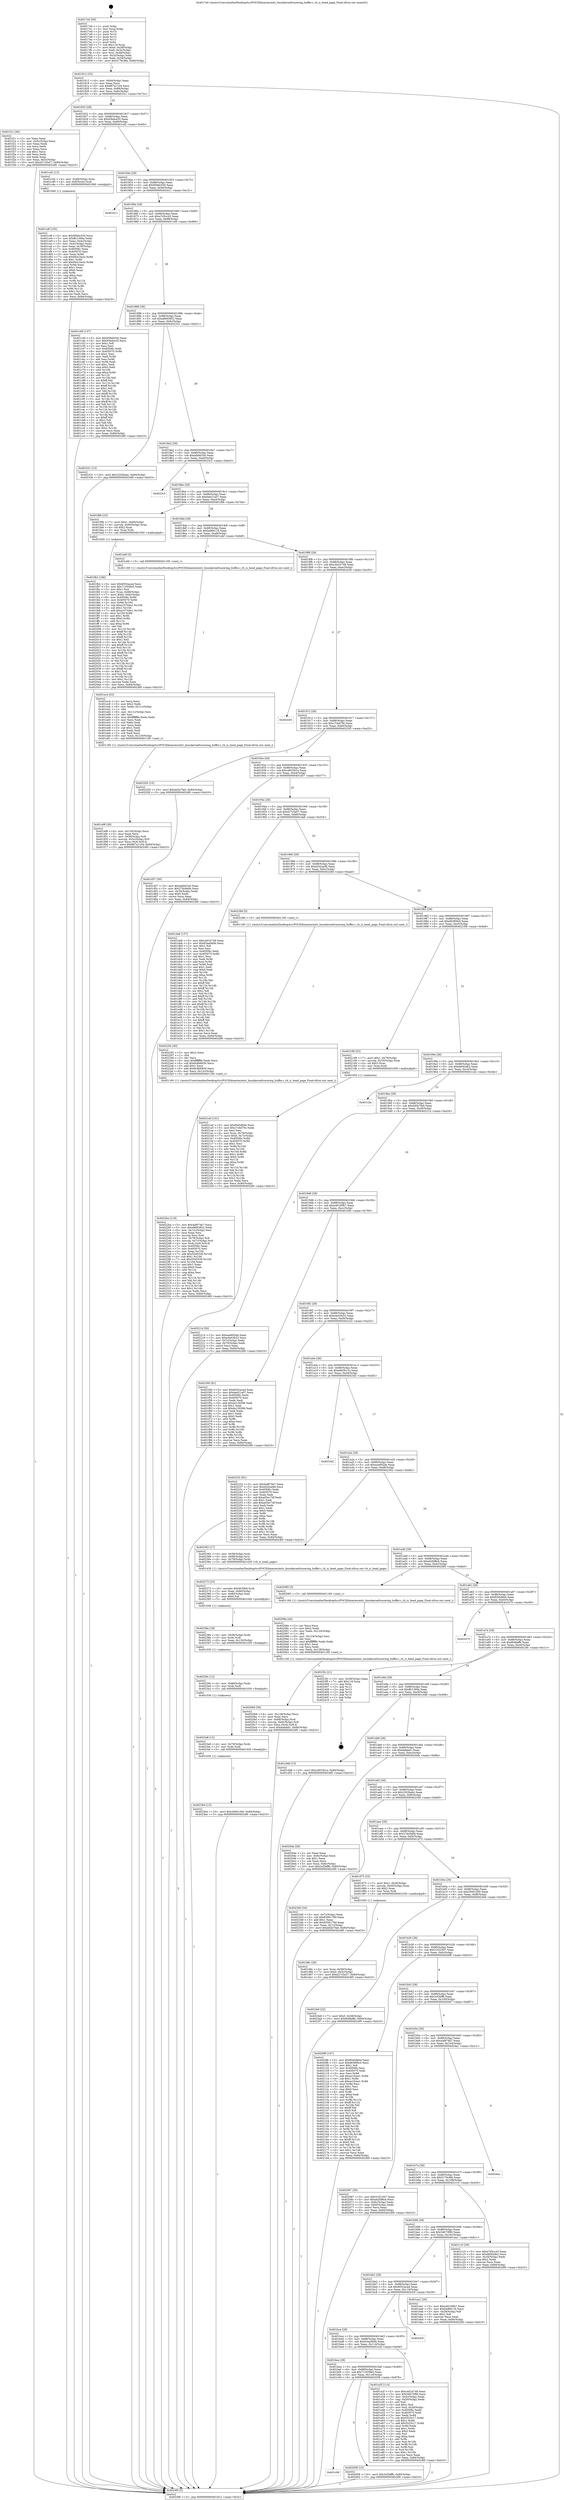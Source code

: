 digraph "0x4017e0" {
  label = "0x4017e0 (/mnt/c/Users/mathe/Desktop/tcc/POCII/binaries/extr_linuxkerneltracering_buffer.c_rb_is_head_page_Final-ollvm.out::main(0))"
  labelloc = "t"
  node[shape=record]

  Entry [label="",width=0.3,height=0.3,shape=circle,fillcolor=black,style=filled]
  "0x401812" [label="{
     0x401812 [32]\l
     | [instrs]\l
     &nbsp;&nbsp;0x401812 \<+6\>: mov -0x84(%rbp),%eax\l
     &nbsp;&nbsp;0x401818 \<+2\>: mov %eax,%ecx\l
     &nbsp;&nbsp;0x40181a \<+6\>: sub $0x867a1104,%ecx\l
     &nbsp;&nbsp;0x401820 \<+6\>: mov %eax,-0x88(%rbp)\l
     &nbsp;&nbsp;0x401826 \<+6\>: mov %ecx,-0x8c(%rbp)\l
     &nbsp;&nbsp;0x40182c \<+6\>: je 0000000000401f1c \<main+0x73c\>\l
  }"]
  "0x401f1c" [label="{
     0x401f1c [36]\l
     | [instrs]\l
     &nbsp;&nbsp;0x401f1c \<+2\>: xor %eax,%eax\l
     &nbsp;&nbsp;0x401f1e \<+3\>: mov -0x5c(%rbp),%ecx\l
     &nbsp;&nbsp;0x401f21 \<+2\>: mov %eax,%edx\l
     &nbsp;&nbsp;0x401f23 \<+2\>: sub %ecx,%edx\l
     &nbsp;&nbsp;0x401f25 \<+2\>: mov %eax,%ecx\l
     &nbsp;&nbsp;0x401f27 \<+3\>: sub $0x1,%ecx\l
     &nbsp;&nbsp;0x401f2a \<+2\>: add %ecx,%edx\l
     &nbsp;&nbsp;0x401f2c \<+2\>: sub %edx,%eax\l
     &nbsp;&nbsp;0x401f2e \<+3\>: mov %eax,-0x5c(%rbp)\l
     &nbsp;&nbsp;0x401f31 \<+10\>: movl $0xd27c5a57,-0x84(%rbp)\l
     &nbsp;&nbsp;0x401f3b \<+5\>: jmp 00000000004024f0 \<main+0xd10\>\l
  }"]
  "0x401832" [label="{
     0x401832 [28]\l
     | [instrs]\l
     &nbsp;&nbsp;0x401832 \<+5\>: jmp 0000000000401837 \<main+0x57\>\l
     &nbsp;&nbsp;0x401837 \<+6\>: mov -0x88(%rbp),%eax\l
     &nbsp;&nbsp;0x40183d \<+5\>: sub $0x93bdce35,%eax\l
     &nbsp;&nbsp;0x401842 \<+6\>: mov %eax,-0x90(%rbp)\l
     &nbsp;&nbsp;0x401848 \<+6\>: je 0000000000401cd2 \<main+0x4f2\>\l
  }"]
  Exit [label="",width=0.3,height=0.3,shape=circle,fillcolor=black,style=filled,peripheries=2]
  "0x401cd2" [label="{
     0x401cd2 [13]\l
     | [instrs]\l
     &nbsp;&nbsp;0x401cd2 \<+4\>: mov -0x48(%rbp),%rax\l
     &nbsp;&nbsp;0x401cd6 \<+4\>: mov 0x8(%rax),%rdi\l
     &nbsp;&nbsp;0x401cda \<+5\>: call 0000000000401060 \<atoi@plt\>\l
     | [calls]\l
     &nbsp;&nbsp;0x401060 \{1\} (unknown)\l
  }"]
  "0x40184e" [label="{
     0x40184e [28]\l
     | [instrs]\l
     &nbsp;&nbsp;0x40184e \<+5\>: jmp 0000000000401853 \<main+0x73\>\l
     &nbsp;&nbsp;0x401853 \<+6\>: mov -0x88(%rbp),%eax\l
     &nbsp;&nbsp;0x401859 \<+5\>: sub $0x958dc030,%eax\l
     &nbsp;&nbsp;0x40185e \<+6\>: mov %eax,-0x94(%rbp)\l
     &nbsp;&nbsp;0x401864 \<+6\>: je 0000000000402411 \<main+0xc31\>\l
  }"]
  "0x4023b4" [label="{
     0x4023b4 [15]\l
     | [instrs]\l
     &nbsp;&nbsp;0x4023b4 \<+10\>: movl $0x29491260,-0x84(%rbp)\l
     &nbsp;&nbsp;0x4023be \<+5\>: jmp 00000000004024f0 \<main+0xd10\>\l
  }"]
  "0x402411" [label="{
     0x402411\l
  }", style=dashed]
  "0x40186a" [label="{
     0x40186a [28]\l
     | [instrs]\l
     &nbsp;&nbsp;0x40186a \<+5\>: jmp 000000000040186f \<main+0x8f\>\l
     &nbsp;&nbsp;0x40186f \<+6\>: mov -0x88(%rbp),%eax\l
     &nbsp;&nbsp;0x401875 \<+5\>: sub $0xa7d5cc43,%eax\l
     &nbsp;&nbsp;0x40187a \<+6\>: mov %eax,-0x98(%rbp)\l
     &nbsp;&nbsp;0x401880 \<+6\>: je 0000000000401c49 \<main+0x469\>\l
  }"]
  "0x4023a8" [label="{
     0x4023a8 [12]\l
     | [instrs]\l
     &nbsp;&nbsp;0x4023a8 \<+4\>: mov -0x78(%rbp),%rdx\l
     &nbsp;&nbsp;0x4023ac \<+3\>: mov %rdx,%rdi\l
     &nbsp;&nbsp;0x4023af \<+5\>: call 0000000000401030 \<free@plt\>\l
     | [calls]\l
     &nbsp;&nbsp;0x401030 \{1\} (unknown)\l
  }"]
  "0x401c49" [label="{
     0x401c49 [137]\l
     | [instrs]\l
     &nbsp;&nbsp;0x401c49 \<+5\>: mov $0x958dc030,%eax\l
     &nbsp;&nbsp;0x401c4e \<+5\>: mov $0x93bdce35,%ecx\l
     &nbsp;&nbsp;0x401c53 \<+2\>: mov $0x1,%dl\l
     &nbsp;&nbsp;0x401c55 \<+2\>: xor %esi,%esi\l
     &nbsp;&nbsp;0x401c57 \<+7\>: mov 0x40506c,%edi\l
     &nbsp;&nbsp;0x401c5e \<+8\>: mov 0x405070,%r8d\l
     &nbsp;&nbsp;0x401c66 \<+3\>: sub $0x1,%esi\l
     &nbsp;&nbsp;0x401c69 \<+3\>: mov %edi,%r9d\l
     &nbsp;&nbsp;0x401c6c \<+3\>: add %esi,%r9d\l
     &nbsp;&nbsp;0x401c6f \<+4\>: imul %r9d,%edi\l
     &nbsp;&nbsp;0x401c73 \<+3\>: and $0x1,%edi\l
     &nbsp;&nbsp;0x401c76 \<+3\>: cmp $0x0,%edi\l
     &nbsp;&nbsp;0x401c79 \<+4\>: sete %r10b\l
     &nbsp;&nbsp;0x401c7d \<+4\>: cmp $0xa,%r8d\l
     &nbsp;&nbsp;0x401c81 \<+4\>: setl %r11b\l
     &nbsp;&nbsp;0x401c85 \<+3\>: mov %r10b,%bl\l
     &nbsp;&nbsp;0x401c88 \<+3\>: xor $0xff,%bl\l
     &nbsp;&nbsp;0x401c8b \<+3\>: mov %r11b,%r14b\l
     &nbsp;&nbsp;0x401c8e \<+4\>: xor $0xff,%r14b\l
     &nbsp;&nbsp;0x401c92 \<+3\>: xor $0x1,%dl\l
     &nbsp;&nbsp;0x401c95 \<+3\>: mov %bl,%r15b\l
     &nbsp;&nbsp;0x401c98 \<+4\>: and $0xff,%r15b\l
     &nbsp;&nbsp;0x401c9c \<+3\>: and %dl,%r10b\l
     &nbsp;&nbsp;0x401c9f \<+3\>: mov %r14b,%r12b\l
     &nbsp;&nbsp;0x401ca2 \<+4\>: and $0xff,%r12b\l
     &nbsp;&nbsp;0x401ca6 \<+3\>: and %dl,%r11b\l
     &nbsp;&nbsp;0x401ca9 \<+3\>: or %r10b,%r15b\l
     &nbsp;&nbsp;0x401cac \<+3\>: or %r11b,%r12b\l
     &nbsp;&nbsp;0x401caf \<+3\>: xor %r12b,%r15b\l
     &nbsp;&nbsp;0x401cb2 \<+3\>: or %r14b,%bl\l
     &nbsp;&nbsp;0x401cb5 \<+3\>: xor $0xff,%bl\l
     &nbsp;&nbsp;0x401cb8 \<+3\>: or $0x1,%dl\l
     &nbsp;&nbsp;0x401cbb \<+2\>: and %dl,%bl\l
     &nbsp;&nbsp;0x401cbd \<+3\>: or %bl,%r15b\l
     &nbsp;&nbsp;0x401cc0 \<+4\>: test $0x1,%r15b\l
     &nbsp;&nbsp;0x401cc4 \<+3\>: cmovne %ecx,%eax\l
     &nbsp;&nbsp;0x401cc7 \<+6\>: mov %eax,-0x84(%rbp)\l
     &nbsp;&nbsp;0x401ccd \<+5\>: jmp 00000000004024f0 \<main+0xd10\>\l
  }"]
  "0x401886" [label="{
     0x401886 [28]\l
     | [instrs]\l
     &nbsp;&nbsp;0x401886 \<+5\>: jmp 000000000040188b \<main+0xab\>\l
     &nbsp;&nbsp;0x40188b \<+6\>: mov -0x88(%rbp),%eax\l
     &nbsp;&nbsp;0x401891 \<+5\>: sub $0xa8693852,%eax\l
     &nbsp;&nbsp;0x401896 \<+6\>: mov %eax,-0x9c(%rbp)\l
     &nbsp;&nbsp;0x40189c \<+6\>: je 0000000000402331 \<main+0xb51\>\l
  }"]
  "0x40239c" [label="{
     0x40239c [12]\l
     | [instrs]\l
     &nbsp;&nbsp;0x40239c \<+4\>: mov -0x68(%rbp),%rdx\l
     &nbsp;&nbsp;0x4023a0 \<+3\>: mov %rdx,%rdi\l
     &nbsp;&nbsp;0x4023a3 \<+5\>: call 0000000000401030 \<free@plt\>\l
     | [calls]\l
     &nbsp;&nbsp;0x401030 \{1\} (unknown)\l
  }"]
  "0x402331" [label="{
     0x402331 [15]\l
     | [instrs]\l
     &nbsp;&nbsp;0x402331 \<+10\>: movl $0x2203ba4c,-0x84(%rbp)\l
     &nbsp;&nbsp;0x40233b \<+5\>: jmp 00000000004024f0 \<main+0xd10\>\l
  }"]
  "0x4018a2" [label="{
     0x4018a2 [28]\l
     | [instrs]\l
     &nbsp;&nbsp;0x4018a2 \<+5\>: jmp 00000000004018a7 \<main+0xc7\>\l
     &nbsp;&nbsp;0x4018a7 \<+6\>: mov -0x88(%rbp),%eax\l
     &nbsp;&nbsp;0x4018ad \<+5\>: sub $0xafa9d1b0,%eax\l
     &nbsp;&nbsp;0x4018b2 \<+6\>: mov %eax,-0xa0(%rbp)\l
     &nbsp;&nbsp;0x4018b8 \<+6\>: je 00000000004023c3 \<main+0xbe3\>\l
  }"]
  "0x40238a" [label="{
     0x40238a [18]\l
     | [instrs]\l
     &nbsp;&nbsp;0x40238a \<+4\>: mov -0x58(%rbp),%rdx\l
     &nbsp;&nbsp;0x40238e \<+3\>: mov %rdx,%rdi\l
     &nbsp;&nbsp;0x402391 \<+6\>: mov %eax,-0x130(%rbp)\l
     &nbsp;&nbsp;0x402397 \<+5\>: call 0000000000401030 \<free@plt\>\l
     | [calls]\l
     &nbsp;&nbsp;0x401030 \{1\} (unknown)\l
  }"]
  "0x4023c3" [label="{
     0x4023c3\l
  }", style=dashed]
  "0x4018be" [label="{
     0x4018be [28]\l
     | [instrs]\l
     &nbsp;&nbsp;0x4018be \<+5\>: jmp 00000000004018c3 \<main+0xe3\>\l
     &nbsp;&nbsp;0x4018c3 \<+6\>: mov -0x88(%rbp),%eax\l
     &nbsp;&nbsp;0x4018c9 \<+5\>: sub $0xbe621a07,%eax\l
     &nbsp;&nbsp;0x4018ce \<+6\>: mov %eax,-0xa4(%rbp)\l
     &nbsp;&nbsp;0x4018d4 \<+6\>: je 0000000000401f9b \<main+0x7bb\>\l
  }"]
  "0x402373" [label="{
     0x402373 [23]\l
     | [instrs]\l
     &nbsp;&nbsp;0x402373 \<+10\>: movabs $0x4030b6,%rdi\l
     &nbsp;&nbsp;0x40237d \<+3\>: mov %eax,-0x80(%rbp)\l
     &nbsp;&nbsp;0x402380 \<+3\>: mov -0x80(%rbp),%esi\l
     &nbsp;&nbsp;0x402383 \<+2\>: mov $0x0,%al\l
     &nbsp;&nbsp;0x402385 \<+5\>: call 0000000000401040 \<printf@plt\>\l
     | [calls]\l
     &nbsp;&nbsp;0x401040 \{1\} (unknown)\l
  }"]
  "0x401f9b" [label="{
     0x401f9b [23]\l
     | [instrs]\l
     &nbsp;&nbsp;0x401f9b \<+7\>: movl $0x1,-0x60(%rbp)\l
     &nbsp;&nbsp;0x401fa2 \<+4\>: movslq -0x60(%rbp),%rax\l
     &nbsp;&nbsp;0x401fa6 \<+4\>: shl $0x2,%rax\l
     &nbsp;&nbsp;0x401faa \<+3\>: mov %rax,%rdi\l
     &nbsp;&nbsp;0x401fad \<+5\>: call 0000000000401050 \<malloc@plt\>\l
     | [calls]\l
     &nbsp;&nbsp;0x401050 \{1\} (unknown)\l
  }"]
  "0x4018da" [label="{
     0x4018da [28]\l
     | [instrs]\l
     &nbsp;&nbsp;0x4018da \<+5\>: jmp 00000000004018df \<main+0xff\>\l
     &nbsp;&nbsp;0x4018df \<+6\>: mov -0x88(%rbp),%eax\l
     &nbsp;&nbsp;0x4018e5 \<+5\>: sub $0xbef66116,%eax\l
     &nbsp;&nbsp;0x4018ea \<+6\>: mov %eax,-0xa8(%rbp)\l
     &nbsp;&nbsp;0x4018f0 \<+6\>: je 0000000000401ebf \<main+0x6df\>\l
  }"]
  "0x4022ba" [label="{
     0x4022ba [119]\l
     | [instrs]\l
     &nbsp;&nbsp;0x4022ba \<+5\>: mov $0x4af974b7,%ecx\l
     &nbsp;&nbsp;0x4022bf \<+5\>: mov $0xa8693852,%edx\l
     &nbsp;&nbsp;0x4022c4 \<+6\>: mov -0x12c(%rbp),%esi\l
     &nbsp;&nbsp;0x4022ca \<+3\>: imul %eax,%esi\l
     &nbsp;&nbsp;0x4022cd \<+3\>: movslq %esi,%rdi\l
     &nbsp;&nbsp;0x4022d0 \<+4\>: mov -0x78(%rbp),%r8\l
     &nbsp;&nbsp;0x4022d4 \<+4\>: movslq -0x7c(%rbp),%r9\l
     &nbsp;&nbsp;0x4022d8 \<+4\>: mov %rdi,(%r8,%r9,8)\l
     &nbsp;&nbsp;0x4022dc \<+7\>: mov 0x40506c,%eax\l
     &nbsp;&nbsp;0x4022e3 \<+7\>: mov 0x405070,%esi\l
     &nbsp;&nbsp;0x4022ea \<+3\>: mov %eax,%r10d\l
     &nbsp;&nbsp;0x4022ed \<+7\>: add $0x5545528,%r10d\l
     &nbsp;&nbsp;0x4022f4 \<+4\>: sub $0x1,%r10d\l
     &nbsp;&nbsp;0x4022f8 \<+7\>: sub $0x5545528,%r10d\l
     &nbsp;&nbsp;0x4022ff \<+4\>: imul %r10d,%eax\l
     &nbsp;&nbsp;0x402303 \<+3\>: and $0x1,%eax\l
     &nbsp;&nbsp;0x402306 \<+3\>: cmp $0x0,%eax\l
     &nbsp;&nbsp;0x402309 \<+4\>: sete %r11b\l
     &nbsp;&nbsp;0x40230d \<+3\>: cmp $0xa,%esi\l
     &nbsp;&nbsp;0x402310 \<+3\>: setl %bl\l
     &nbsp;&nbsp;0x402313 \<+3\>: mov %r11b,%r14b\l
     &nbsp;&nbsp;0x402316 \<+3\>: and %bl,%r14b\l
     &nbsp;&nbsp;0x402319 \<+3\>: xor %bl,%r11b\l
     &nbsp;&nbsp;0x40231c \<+3\>: or %r11b,%r14b\l
     &nbsp;&nbsp;0x40231f \<+4\>: test $0x1,%r14b\l
     &nbsp;&nbsp;0x402323 \<+3\>: cmovne %edx,%ecx\l
     &nbsp;&nbsp;0x402326 \<+6\>: mov %ecx,-0x84(%rbp)\l
     &nbsp;&nbsp;0x40232c \<+5\>: jmp 00000000004024f0 \<main+0xd10\>\l
  }"]
  "0x401ebf" [label="{
     0x401ebf [5]\l
     | [instrs]\l
     &nbsp;&nbsp;0x401ebf \<+5\>: call 0000000000401160 \<next_i\>\l
     | [calls]\l
     &nbsp;&nbsp;0x401160 \{1\} (/mnt/c/Users/mathe/Desktop/tcc/POCII/binaries/extr_linuxkerneltracering_buffer.c_rb_is_head_page_Final-ollvm.out::next_i)\l
  }"]
  "0x4018f6" [label="{
     0x4018f6 [28]\l
     | [instrs]\l
     &nbsp;&nbsp;0x4018f6 \<+5\>: jmp 00000000004018fb \<main+0x11b\>\l
     &nbsp;&nbsp;0x4018fb \<+6\>: mov -0x88(%rbp),%eax\l
     &nbsp;&nbsp;0x401901 \<+5\>: sub $0xc4d1b748,%eax\l
     &nbsp;&nbsp;0x401906 \<+6\>: mov %eax,-0xac(%rbp)\l
     &nbsp;&nbsp;0x40190c \<+6\>: je 0000000000402430 \<main+0xc50\>\l
  }"]
  "0x402292" [label="{
     0x402292 [40]\l
     | [instrs]\l
     &nbsp;&nbsp;0x402292 \<+5\>: mov $0x2,%ecx\l
     &nbsp;&nbsp;0x402297 \<+1\>: cltd\l
     &nbsp;&nbsp;0x402298 \<+2\>: idiv %ecx\l
     &nbsp;&nbsp;0x40229a \<+6\>: imul $0xfffffffe,%edx,%ecx\l
     &nbsp;&nbsp;0x4022a0 \<+6\>: sub $0x8c8b6930,%ecx\l
     &nbsp;&nbsp;0x4022a6 \<+3\>: add $0x1,%ecx\l
     &nbsp;&nbsp;0x4022a9 \<+6\>: add $0x8c8b6930,%ecx\l
     &nbsp;&nbsp;0x4022af \<+6\>: mov %ecx,-0x12c(%rbp)\l
     &nbsp;&nbsp;0x4022b5 \<+5\>: call 0000000000401160 \<next_i\>\l
     | [calls]\l
     &nbsp;&nbsp;0x401160 \{1\} (/mnt/c/Users/mathe/Desktop/tcc/POCII/binaries/extr_linuxkerneltracering_buffer.c_rb_is_head_page_Final-ollvm.out::next_i)\l
  }"]
  "0x402430" [label="{
     0x402430\l
  }", style=dashed]
  "0x401912" [label="{
     0x401912 [28]\l
     | [instrs]\l
     &nbsp;&nbsp;0x401912 \<+5\>: jmp 0000000000401917 \<main+0x137\>\l
     &nbsp;&nbsp;0x401917 \<+6\>: mov -0x88(%rbp),%eax\l
     &nbsp;&nbsp;0x40191d \<+5\>: sub $0xc7cbd79c,%eax\l
     &nbsp;&nbsp;0x401922 \<+6\>: mov %eax,-0xb0(%rbp)\l
     &nbsp;&nbsp;0x401928 \<+6\>: je 0000000000402205 \<main+0xa25\>\l
  }"]
  "0x4021a0" [label="{
     0x4021a0 [101]\l
     | [instrs]\l
     &nbsp;&nbsp;0x4021a0 \<+5\>: mov $0xf045db64,%ecx\l
     &nbsp;&nbsp;0x4021a5 \<+5\>: mov $0xc7cbd79c,%edx\l
     &nbsp;&nbsp;0x4021aa \<+2\>: xor %esi,%esi\l
     &nbsp;&nbsp;0x4021ac \<+4\>: mov %rax,-0x78(%rbp)\l
     &nbsp;&nbsp;0x4021b0 \<+7\>: movl $0x0,-0x7c(%rbp)\l
     &nbsp;&nbsp;0x4021b7 \<+8\>: mov 0x40506c,%r8d\l
     &nbsp;&nbsp;0x4021bf \<+8\>: mov 0x405070,%r9d\l
     &nbsp;&nbsp;0x4021c7 \<+3\>: sub $0x1,%esi\l
     &nbsp;&nbsp;0x4021ca \<+3\>: mov %r8d,%r10d\l
     &nbsp;&nbsp;0x4021cd \<+3\>: add %esi,%r10d\l
     &nbsp;&nbsp;0x4021d0 \<+4\>: imul %r10d,%r8d\l
     &nbsp;&nbsp;0x4021d4 \<+4\>: and $0x1,%r8d\l
     &nbsp;&nbsp;0x4021d8 \<+4\>: cmp $0x0,%r8d\l
     &nbsp;&nbsp;0x4021dc \<+4\>: sete %r11b\l
     &nbsp;&nbsp;0x4021e0 \<+4\>: cmp $0xa,%r9d\l
     &nbsp;&nbsp;0x4021e4 \<+3\>: setl %bl\l
     &nbsp;&nbsp;0x4021e7 \<+3\>: mov %r11b,%r14b\l
     &nbsp;&nbsp;0x4021ea \<+3\>: and %bl,%r14b\l
     &nbsp;&nbsp;0x4021ed \<+3\>: xor %bl,%r11b\l
     &nbsp;&nbsp;0x4021f0 \<+3\>: or %r11b,%r14b\l
     &nbsp;&nbsp;0x4021f3 \<+4\>: test $0x1,%r14b\l
     &nbsp;&nbsp;0x4021f7 \<+3\>: cmovne %edx,%ecx\l
     &nbsp;&nbsp;0x4021fa \<+6\>: mov %ecx,-0x84(%rbp)\l
     &nbsp;&nbsp;0x402200 \<+5\>: jmp 00000000004024f0 \<main+0xd10\>\l
  }"]
  "0x402205" [label="{
     0x402205 [15]\l
     | [instrs]\l
     &nbsp;&nbsp;0x402205 \<+10\>: movl $0xdd2b7fa0,-0x84(%rbp)\l
     &nbsp;&nbsp;0x40220f \<+5\>: jmp 00000000004024f0 \<main+0xd10\>\l
  }"]
  "0x40192e" [label="{
     0x40192e [28]\l
     | [instrs]\l
     &nbsp;&nbsp;0x40192e \<+5\>: jmp 0000000000401933 \<main+0x153\>\l
     &nbsp;&nbsp;0x401933 \<+6\>: mov -0x88(%rbp),%eax\l
     &nbsp;&nbsp;0x401939 \<+5\>: sub $0xcd033b1e,%eax\l
     &nbsp;&nbsp;0x40193e \<+6\>: mov %eax,-0xb4(%rbp)\l
     &nbsp;&nbsp;0x401944 \<+6\>: je 0000000000401d57 \<main+0x577\>\l
  }"]
  "0x4020b6" [label="{
     0x4020b6 [36]\l
     | [instrs]\l
     &nbsp;&nbsp;0x4020b6 \<+6\>: mov -0x128(%rbp),%ecx\l
     &nbsp;&nbsp;0x4020bc \<+3\>: imul %eax,%ecx\l
     &nbsp;&nbsp;0x4020bf \<+4\>: mov -0x68(%rbp),%rdi\l
     &nbsp;&nbsp;0x4020c3 \<+4\>: movslq -0x6c(%rbp),%r8\l
     &nbsp;&nbsp;0x4020c7 \<+4\>: mov %ecx,(%rdi,%r8,4)\l
     &nbsp;&nbsp;0x4020cb \<+10\>: movl $0xdafabd1,-0x84(%rbp)\l
     &nbsp;&nbsp;0x4020d5 \<+5\>: jmp 00000000004024f0 \<main+0xd10\>\l
  }"]
  "0x401d57" [label="{
     0x401d57 [30]\l
     | [instrs]\l
     &nbsp;&nbsp;0x401d57 \<+5\>: mov $0xafa9d1b0,%eax\l
     &nbsp;&nbsp;0x401d5c \<+5\>: mov $0x27dc9a0b,%ecx\l
     &nbsp;&nbsp;0x401d61 \<+3\>: mov -0x30(%rbp),%edx\l
     &nbsp;&nbsp;0x401d64 \<+3\>: cmp $0x0,%edx\l
     &nbsp;&nbsp;0x401d67 \<+3\>: cmove %ecx,%eax\l
     &nbsp;&nbsp;0x401d6a \<+6\>: mov %eax,-0x84(%rbp)\l
     &nbsp;&nbsp;0x401d70 \<+5\>: jmp 00000000004024f0 \<main+0xd10\>\l
  }"]
  "0x40194a" [label="{
     0x40194a [28]\l
     | [instrs]\l
     &nbsp;&nbsp;0x40194a \<+5\>: jmp 000000000040194f \<main+0x16f\>\l
     &nbsp;&nbsp;0x40194f \<+6\>: mov -0x88(%rbp),%eax\l
     &nbsp;&nbsp;0x401955 \<+5\>: sub $0xd27c5a57,%eax\l
     &nbsp;&nbsp;0x40195a \<+6\>: mov %eax,-0xb8(%rbp)\l
     &nbsp;&nbsp;0x401960 \<+6\>: je 0000000000401da6 \<main+0x5c6\>\l
  }"]
  "0x40208a" [label="{
     0x40208a [44]\l
     | [instrs]\l
     &nbsp;&nbsp;0x40208a \<+2\>: xor %ecx,%ecx\l
     &nbsp;&nbsp;0x40208c \<+5\>: mov $0x2,%edx\l
     &nbsp;&nbsp;0x402091 \<+6\>: mov %edx,-0x124(%rbp)\l
     &nbsp;&nbsp;0x402097 \<+1\>: cltd\l
     &nbsp;&nbsp;0x402098 \<+6\>: mov -0x124(%rbp),%esi\l
     &nbsp;&nbsp;0x40209e \<+2\>: idiv %esi\l
     &nbsp;&nbsp;0x4020a0 \<+6\>: imul $0xfffffffe,%edx,%edx\l
     &nbsp;&nbsp;0x4020a6 \<+3\>: sub $0x1,%ecx\l
     &nbsp;&nbsp;0x4020a9 \<+2\>: sub %ecx,%edx\l
     &nbsp;&nbsp;0x4020ab \<+6\>: mov %edx,-0x128(%rbp)\l
     &nbsp;&nbsp;0x4020b1 \<+5\>: call 0000000000401160 \<next_i\>\l
     | [calls]\l
     &nbsp;&nbsp;0x401160 \{1\} (/mnt/c/Users/mathe/Desktop/tcc/POCII/binaries/extr_linuxkerneltracering_buffer.c_rb_is_head_page_Final-ollvm.out::next_i)\l
  }"]
  "0x401da6" [label="{
     0x401da6 [137]\l
     | [instrs]\l
     &nbsp;&nbsp;0x401da6 \<+5\>: mov $0xc4d1b748,%eax\l
     &nbsp;&nbsp;0x401dab \<+5\>: mov $0x63aa0b0b,%ecx\l
     &nbsp;&nbsp;0x401db0 \<+2\>: mov $0x1,%dl\l
     &nbsp;&nbsp;0x401db2 \<+2\>: xor %esi,%esi\l
     &nbsp;&nbsp;0x401db4 \<+7\>: mov 0x40506c,%edi\l
     &nbsp;&nbsp;0x401dbb \<+8\>: mov 0x405070,%r8d\l
     &nbsp;&nbsp;0x401dc3 \<+3\>: sub $0x1,%esi\l
     &nbsp;&nbsp;0x401dc6 \<+3\>: mov %edi,%r9d\l
     &nbsp;&nbsp;0x401dc9 \<+3\>: add %esi,%r9d\l
     &nbsp;&nbsp;0x401dcc \<+4\>: imul %r9d,%edi\l
     &nbsp;&nbsp;0x401dd0 \<+3\>: and $0x1,%edi\l
     &nbsp;&nbsp;0x401dd3 \<+3\>: cmp $0x0,%edi\l
     &nbsp;&nbsp;0x401dd6 \<+4\>: sete %r10b\l
     &nbsp;&nbsp;0x401dda \<+4\>: cmp $0xa,%r8d\l
     &nbsp;&nbsp;0x401dde \<+4\>: setl %r11b\l
     &nbsp;&nbsp;0x401de2 \<+3\>: mov %r10b,%bl\l
     &nbsp;&nbsp;0x401de5 \<+3\>: xor $0xff,%bl\l
     &nbsp;&nbsp;0x401de8 \<+3\>: mov %r11b,%r14b\l
     &nbsp;&nbsp;0x401deb \<+4\>: xor $0xff,%r14b\l
     &nbsp;&nbsp;0x401def \<+3\>: xor $0x1,%dl\l
     &nbsp;&nbsp;0x401df2 \<+3\>: mov %bl,%r15b\l
     &nbsp;&nbsp;0x401df5 \<+4\>: and $0xff,%r15b\l
     &nbsp;&nbsp;0x401df9 \<+3\>: and %dl,%r10b\l
     &nbsp;&nbsp;0x401dfc \<+3\>: mov %r14b,%r12b\l
     &nbsp;&nbsp;0x401dff \<+4\>: and $0xff,%r12b\l
     &nbsp;&nbsp;0x401e03 \<+3\>: and %dl,%r11b\l
     &nbsp;&nbsp;0x401e06 \<+3\>: or %r10b,%r15b\l
     &nbsp;&nbsp;0x401e09 \<+3\>: or %r11b,%r12b\l
     &nbsp;&nbsp;0x401e0c \<+3\>: xor %r12b,%r15b\l
     &nbsp;&nbsp;0x401e0f \<+3\>: or %r14b,%bl\l
     &nbsp;&nbsp;0x401e12 \<+3\>: xor $0xff,%bl\l
     &nbsp;&nbsp;0x401e15 \<+3\>: or $0x1,%dl\l
     &nbsp;&nbsp;0x401e18 \<+2\>: and %dl,%bl\l
     &nbsp;&nbsp;0x401e1a \<+3\>: or %bl,%r15b\l
     &nbsp;&nbsp;0x401e1d \<+4\>: test $0x1,%r15b\l
     &nbsp;&nbsp;0x401e21 \<+3\>: cmovne %ecx,%eax\l
     &nbsp;&nbsp;0x401e24 \<+6\>: mov %eax,-0x84(%rbp)\l
     &nbsp;&nbsp;0x401e2a \<+5\>: jmp 00000000004024f0 \<main+0xd10\>\l
  }"]
  "0x401966" [label="{
     0x401966 [28]\l
     | [instrs]\l
     &nbsp;&nbsp;0x401966 \<+5\>: jmp 000000000040196b \<main+0x18b\>\l
     &nbsp;&nbsp;0x40196b \<+6\>: mov -0x88(%rbp),%eax\l
     &nbsp;&nbsp;0x401971 \<+5\>: sub $0xd2d2aefd,%eax\l
     &nbsp;&nbsp;0x401976 \<+6\>: mov %eax,-0xbc(%rbp)\l
     &nbsp;&nbsp;0x40197c \<+6\>: je 000000000040228d \<main+0xaad\>\l
  }"]
  "0x401c06" [label="{
     0x401c06\l
  }", style=dashed]
  "0x40228d" [label="{
     0x40228d [5]\l
     | [instrs]\l
     &nbsp;&nbsp;0x40228d \<+5\>: call 0000000000401160 \<next_i\>\l
     | [calls]\l
     &nbsp;&nbsp;0x401160 \{1\} (/mnt/c/Users/mathe/Desktop/tcc/POCII/binaries/extr_linuxkerneltracering_buffer.c_rb_is_head_page_Final-ollvm.out::next_i)\l
  }"]
  "0x401982" [label="{
     0x401982 [28]\l
     | [instrs]\l
     &nbsp;&nbsp;0x401982 \<+5\>: jmp 0000000000401987 \<main+0x1a7\>\l
     &nbsp;&nbsp;0x401987 \<+6\>: mov -0x88(%rbp),%eax\l
     &nbsp;&nbsp;0x40198d \<+5\>: sub $0xd63f09c0,%eax\l
     &nbsp;&nbsp;0x401992 \<+6\>: mov %eax,-0xc0(%rbp)\l
     &nbsp;&nbsp;0x401998 \<+6\>: je 0000000000402189 \<main+0x9a9\>\l
  }"]
  "0x402058" [label="{
     0x402058 [15]\l
     | [instrs]\l
     &nbsp;&nbsp;0x402058 \<+10\>: movl $0x3cf2bffb,-0x84(%rbp)\l
     &nbsp;&nbsp;0x402062 \<+5\>: jmp 00000000004024f0 \<main+0xd10\>\l
  }"]
  "0x402189" [label="{
     0x402189 [23]\l
     | [instrs]\l
     &nbsp;&nbsp;0x402189 \<+7\>: movl $0x1,-0x70(%rbp)\l
     &nbsp;&nbsp;0x402190 \<+4\>: movslq -0x70(%rbp),%rax\l
     &nbsp;&nbsp;0x402194 \<+4\>: shl $0x3,%rax\l
     &nbsp;&nbsp;0x402198 \<+3\>: mov %rax,%rdi\l
     &nbsp;&nbsp;0x40219b \<+5\>: call 0000000000401050 \<malloc@plt\>\l
     | [calls]\l
     &nbsp;&nbsp;0x401050 \{1\} (unknown)\l
  }"]
  "0x40199e" [label="{
     0x40199e [28]\l
     | [instrs]\l
     &nbsp;&nbsp;0x40199e \<+5\>: jmp 00000000004019a3 \<main+0x1c3\>\l
     &nbsp;&nbsp;0x4019a3 \<+6\>: mov -0x88(%rbp),%eax\l
     &nbsp;&nbsp;0x4019a9 \<+5\>: sub $0xdbf42db2,%eax\l
     &nbsp;&nbsp;0x4019ae \<+6\>: mov %eax,-0xc4(%rbp)\l
     &nbsp;&nbsp;0x4019b4 \<+6\>: je 0000000000401c2e \<main+0x44e\>\l
  }"]
  "0x401fb2" [label="{
     0x401fb2 [166]\l
     | [instrs]\l
     &nbsp;&nbsp;0x401fb2 \<+5\>: mov $0x6052acad,%ecx\l
     &nbsp;&nbsp;0x401fb7 \<+5\>: mov $0x713039e5,%edx\l
     &nbsp;&nbsp;0x401fbc \<+3\>: mov $0x1,%sil\l
     &nbsp;&nbsp;0x401fbf \<+4\>: mov %rax,-0x68(%rbp)\l
     &nbsp;&nbsp;0x401fc3 \<+7\>: movl $0x0,-0x6c(%rbp)\l
     &nbsp;&nbsp;0x401fca \<+8\>: mov 0x40506c,%r8d\l
     &nbsp;&nbsp;0x401fd2 \<+8\>: mov 0x405070,%r9d\l
     &nbsp;&nbsp;0x401fda \<+3\>: mov %r8d,%r10d\l
     &nbsp;&nbsp;0x401fdd \<+7\>: sub $0xa10744e1,%r10d\l
     &nbsp;&nbsp;0x401fe4 \<+4\>: sub $0x1,%r10d\l
     &nbsp;&nbsp;0x401fe8 \<+7\>: add $0xa10744e1,%r10d\l
     &nbsp;&nbsp;0x401fef \<+4\>: imul %r10d,%r8d\l
     &nbsp;&nbsp;0x401ff3 \<+4\>: and $0x1,%r8d\l
     &nbsp;&nbsp;0x401ff7 \<+4\>: cmp $0x0,%r8d\l
     &nbsp;&nbsp;0x401ffb \<+4\>: sete %r11b\l
     &nbsp;&nbsp;0x401fff \<+4\>: cmp $0xa,%r9d\l
     &nbsp;&nbsp;0x402003 \<+3\>: setl %bl\l
     &nbsp;&nbsp;0x402006 \<+3\>: mov %r11b,%r14b\l
     &nbsp;&nbsp;0x402009 \<+4\>: xor $0xff,%r14b\l
     &nbsp;&nbsp;0x40200d \<+3\>: mov %bl,%r15b\l
     &nbsp;&nbsp;0x402010 \<+4\>: xor $0xff,%r15b\l
     &nbsp;&nbsp;0x402014 \<+4\>: xor $0x1,%sil\l
     &nbsp;&nbsp;0x402018 \<+3\>: mov %r14b,%r12b\l
     &nbsp;&nbsp;0x40201b \<+4\>: and $0xff,%r12b\l
     &nbsp;&nbsp;0x40201f \<+3\>: and %sil,%r11b\l
     &nbsp;&nbsp;0x402022 \<+3\>: mov %r15b,%r13b\l
     &nbsp;&nbsp;0x402025 \<+4\>: and $0xff,%r13b\l
     &nbsp;&nbsp;0x402029 \<+3\>: and %sil,%bl\l
     &nbsp;&nbsp;0x40202c \<+3\>: or %r11b,%r12b\l
     &nbsp;&nbsp;0x40202f \<+3\>: or %bl,%r13b\l
     &nbsp;&nbsp;0x402032 \<+3\>: xor %r13b,%r12b\l
     &nbsp;&nbsp;0x402035 \<+3\>: or %r15b,%r14b\l
     &nbsp;&nbsp;0x402038 \<+4\>: xor $0xff,%r14b\l
     &nbsp;&nbsp;0x40203c \<+4\>: or $0x1,%sil\l
     &nbsp;&nbsp;0x402040 \<+3\>: and %sil,%r14b\l
     &nbsp;&nbsp;0x402043 \<+3\>: or %r14b,%r12b\l
     &nbsp;&nbsp;0x402046 \<+4\>: test $0x1,%r12b\l
     &nbsp;&nbsp;0x40204a \<+3\>: cmovne %edx,%ecx\l
     &nbsp;&nbsp;0x40204d \<+6\>: mov %ecx,-0x84(%rbp)\l
     &nbsp;&nbsp;0x402053 \<+5\>: jmp 00000000004024f0 \<main+0xd10\>\l
  }"]
  "0x401c2e" [label="{
     0x401c2e\l
  }", style=dashed]
  "0x4019ba" [label="{
     0x4019ba [28]\l
     | [instrs]\l
     &nbsp;&nbsp;0x4019ba \<+5\>: jmp 00000000004019bf \<main+0x1df\>\l
     &nbsp;&nbsp;0x4019bf \<+6\>: mov -0x88(%rbp),%eax\l
     &nbsp;&nbsp;0x4019c5 \<+5\>: sub $0xdd2b7fa0,%eax\l
     &nbsp;&nbsp;0x4019ca \<+6\>: mov %eax,-0xc8(%rbp)\l
     &nbsp;&nbsp;0x4019d0 \<+6\>: je 0000000000402214 \<main+0xa34\>\l
  }"]
  "0x401ef8" [label="{
     0x401ef8 [36]\l
     | [instrs]\l
     &nbsp;&nbsp;0x401ef8 \<+6\>: mov -0x120(%rbp),%ecx\l
     &nbsp;&nbsp;0x401efe \<+3\>: imul %eax,%ecx\l
     &nbsp;&nbsp;0x401f01 \<+4\>: mov -0x58(%rbp),%r8\l
     &nbsp;&nbsp;0x401f05 \<+4\>: movslq -0x5c(%rbp),%r9\l
     &nbsp;&nbsp;0x401f09 \<+4\>: mov %ecx,(%r8,%r9,4)\l
     &nbsp;&nbsp;0x401f0d \<+10\>: movl $0x867a1104,-0x84(%rbp)\l
     &nbsp;&nbsp;0x401f17 \<+5\>: jmp 00000000004024f0 \<main+0xd10\>\l
  }"]
  "0x402214" [label="{
     0x402214 [30]\l
     | [instrs]\l
     &nbsp;&nbsp;0x402214 \<+5\>: mov $0xea4692de,%eax\l
     &nbsp;&nbsp;0x402219 \<+5\>: mov $0xe4e43b33,%ecx\l
     &nbsp;&nbsp;0x40221e \<+3\>: mov -0x7c(%rbp),%edx\l
     &nbsp;&nbsp;0x402221 \<+3\>: cmp -0x70(%rbp),%edx\l
     &nbsp;&nbsp;0x402224 \<+3\>: cmovl %ecx,%eax\l
     &nbsp;&nbsp;0x402227 \<+6\>: mov %eax,-0x84(%rbp)\l
     &nbsp;&nbsp;0x40222d \<+5\>: jmp 00000000004024f0 \<main+0xd10\>\l
  }"]
  "0x4019d6" [label="{
     0x4019d6 [28]\l
     | [instrs]\l
     &nbsp;&nbsp;0x4019d6 \<+5\>: jmp 00000000004019db \<main+0x1fb\>\l
     &nbsp;&nbsp;0x4019db \<+6\>: mov -0x88(%rbp),%eax\l
     &nbsp;&nbsp;0x4019e1 \<+5\>: sub $0xe40169b7,%eax\l
     &nbsp;&nbsp;0x4019e6 \<+6\>: mov %eax,-0xcc(%rbp)\l
     &nbsp;&nbsp;0x4019ec \<+6\>: je 0000000000401f40 \<main+0x760\>\l
  }"]
  "0x401ec4" [label="{
     0x401ec4 [52]\l
     | [instrs]\l
     &nbsp;&nbsp;0x401ec4 \<+2\>: xor %ecx,%ecx\l
     &nbsp;&nbsp;0x401ec6 \<+5\>: mov $0x2,%edx\l
     &nbsp;&nbsp;0x401ecb \<+6\>: mov %edx,-0x11c(%rbp)\l
     &nbsp;&nbsp;0x401ed1 \<+1\>: cltd\l
     &nbsp;&nbsp;0x401ed2 \<+6\>: mov -0x11c(%rbp),%esi\l
     &nbsp;&nbsp;0x401ed8 \<+2\>: idiv %esi\l
     &nbsp;&nbsp;0x401eda \<+6\>: imul $0xfffffffe,%edx,%edx\l
     &nbsp;&nbsp;0x401ee0 \<+2\>: mov %ecx,%edi\l
     &nbsp;&nbsp;0x401ee2 \<+2\>: sub %edx,%edi\l
     &nbsp;&nbsp;0x401ee4 \<+2\>: mov %ecx,%edx\l
     &nbsp;&nbsp;0x401ee6 \<+3\>: sub $0x1,%edx\l
     &nbsp;&nbsp;0x401ee9 \<+2\>: add %edx,%edi\l
     &nbsp;&nbsp;0x401eeb \<+2\>: sub %edi,%ecx\l
     &nbsp;&nbsp;0x401eed \<+6\>: mov %ecx,-0x120(%rbp)\l
     &nbsp;&nbsp;0x401ef3 \<+5\>: call 0000000000401160 \<next_i\>\l
     | [calls]\l
     &nbsp;&nbsp;0x401160 \{1\} (/mnt/c/Users/mathe/Desktop/tcc/POCII/binaries/extr_linuxkerneltracering_buffer.c_rb_is_head_page_Final-ollvm.out::next_i)\l
  }"]
  "0x401f40" [label="{
     0x401f40 [91]\l
     | [instrs]\l
     &nbsp;&nbsp;0x401f40 \<+5\>: mov $0x6052acad,%eax\l
     &nbsp;&nbsp;0x401f45 \<+5\>: mov $0xbe621a07,%ecx\l
     &nbsp;&nbsp;0x401f4a \<+7\>: mov 0x40506c,%edx\l
     &nbsp;&nbsp;0x401f51 \<+7\>: mov 0x405070,%esi\l
     &nbsp;&nbsp;0x401f58 \<+2\>: mov %edx,%edi\l
     &nbsp;&nbsp;0x401f5a \<+6\>: add $0xda129396,%edi\l
     &nbsp;&nbsp;0x401f60 \<+3\>: sub $0x1,%edi\l
     &nbsp;&nbsp;0x401f63 \<+6\>: sub $0xda129396,%edi\l
     &nbsp;&nbsp;0x401f69 \<+3\>: imul %edi,%edx\l
     &nbsp;&nbsp;0x401f6c \<+3\>: and $0x1,%edx\l
     &nbsp;&nbsp;0x401f6f \<+3\>: cmp $0x0,%edx\l
     &nbsp;&nbsp;0x401f72 \<+4\>: sete %r8b\l
     &nbsp;&nbsp;0x401f76 \<+3\>: cmp $0xa,%esi\l
     &nbsp;&nbsp;0x401f79 \<+4\>: setl %r9b\l
     &nbsp;&nbsp;0x401f7d \<+3\>: mov %r8b,%r10b\l
     &nbsp;&nbsp;0x401f80 \<+3\>: and %r9b,%r10b\l
     &nbsp;&nbsp;0x401f83 \<+3\>: xor %r9b,%r8b\l
     &nbsp;&nbsp;0x401f86 \<+3\>: or %r8b,%r10b\l
     &nbsp;&nbsp;0x401f89 \<+4\>: test $0x1,%r10b\l
     &nbsp;&nbsp;0x401f8d \<+3\>: cmovne %ecx,%eax\l
     &nbsp;&nbsp;0x401f90 \<+6\>: mov %eax,-0x84(%rbp)\l
     &nbsp;&nbsp;0x401f96 \<+5\>: jmp 00000000004024f0 \<main+0xd10\>\l
  }"]
  "0x4019f2" [label="{
     0x4019f2 [28]\l
     | [instrs]\l
     &nbsp;&nbsp;0x4019f2 \<+5\>: jmp 00000000004019f7 \<main+0x217\>\l
     &nbsp;&nbsp;0x4019f7 \<+6\>: mov -0x88(%rbp),%eax\l
     &nbsp;&nbsp;0x4019fd \<+5\>: sub $0xe4e43b33,%eax\l
     &nbsp;&nbsp;0x401a02 \<+6\>: mov %eax,-0xd0(%rbp)\l
     &nbsp;&nbsp;0x401a08 \<+6\>: je 0000000000402232 \<main+0xa52\>\l
  }"]
  "0x401bea" [label="{
     0x401bea [28]\l
     | [instrs]\l
     &nbsp;&nbsp;0x401bea \<+5\>: jmp 0000000000401bef \<main+0x40f\>\l
     &nbsp;&nbsp;0x401bef \<+6\>: mov -0x88(%rbp),%eax\l
     &nbsp;&nbsp;0x401bf5 \<+5\>: sub $0x713039e5,%eax\l
     &nbsp;&nbsp;0x401bfa \<+6\>: mov %eax,-0x118(%rbp)\l
     &nbsp;&nbsp;0x401c00 \<+6\>: je 0000000000402058 \<main+0x878\>\l
  }"]
  "0x402232" [label="{
     0x402232 [91]\l
     | [instrs]\l
     &nbsp;&nbsp;0x402232 \<+5\>: mov $0x4af974b7,%eax\l
     &nbsp;&nbsp;0x402237 \<+5\>: mov $0xd2d2aefd,%ecx\l
     &nbsp;&nbsp;0x40223c \<+7\>: mov 0x40506c,%edx\l
     &nbsp;&nbsp;0x402243 \<+7\>: mov 0x405070,%esi\l
     &nbsp;&nbsp;0x40224a \<+2\>: mov %edx,%edi\l
     &nbsp;&nbsp;0x40224c \<+6\>: sub $0xa05ec7df,%edi\l
     &nbsp;&nbsp;0x402252 \<+3\>: sub $0x1,%edi\l
     &nbsp;&nbsp;0x402255 \<+6\>: add $0xa05ec7df,%edi\l
     &nbsp;&nbsp;0x40225b \<+3\>: imul %edi,%edx\l
     &nbsp;&nbsp;0x40225e \<+3\>: and $0x1,%edx\l
     &nbsp;&nbsp;0x402261 \<+3\>: cmp $0x0,%edx\l
     &nbsp;&nbsp;0x402264 \<+4\>: sete %r8b\l
     &nbsp;&nbsp;0x402268 \<+3\>: cmp $0xa,%esi\l
     &nbsp;&nbsp;0x40226b \<+4\>: setl %r9b\l
     &nbsp;&nbsp;0x40226f \<+3\>: mov %r8b,%r10b\l
     &nbsp;&nbsp;0x402272 \<+3\>: and %r9b,%r10b\l
     &nbsp;&nbsp;0x402275 \<+3\>: xor %r9b,%r8b\l
     &nbsp;&nbsp;0x402278 \<+3\>: or %r8b,%r10b\l
     &nbsp;&nbsp;0x40227b \<+4\>: test $0x1,%r10b\l
     &nbsp;&nbsp;0x40227f \<+3\>: cmovne %ecx,%eax\l
     &nbsp;&nbsp;0x402282 \<+6\>: mov %eax,-0x84(%rbp)\l
     &nbsp;&nbsp;0x402288 \<+5\>: jmp 00000000004024f0 \<main+0xd10\>\l
  }"]
  "0x401a0e" [label="{
     0x401a0e [28]\l
     | [instrs]\l
     &nbsp;&nbsp;0x401a0e \<+5\>: jmp 0000000000401a13 \<main+0x233\>\l
     &nbsp;&nbsp;0x401a13 \<+6\>: mov -0x88(%rbp),%eax\l
     &nbsp;&nbsp;0x401a19 \<+5\>: sub $0xe8d3b13c,%eax\l
     &nbsp;&nbsp;0x401a1e \<+6\>: mov %eax,-0xd4(%rbp)\l
     &nbsp;&nbsp;0x401a24 \<+6\>: je 00000000004023d2 \<main+0xbf2\>\l
  }"]
  "0x401e2f" [label="{
     0x401e2f [114]\l
     | [instrs]\l
     &nbsp;&nbsp;0x401e2f \<+5\>: mov $0xc4d1b748,%eax\l
     &nbsp;&nbsp;0x401e34 \<+5\>: mov $0x54673f90,%ecx\l
     &nbsp;&nbsp;0x401e39 \<+3\>: mov -0x5c(%rbp),%edx\l
     &nbsp;&nbsp;0x401e3c \<+3\>: cmp -0x50(%rbp),%edx\l
     &nbsp;&nbsp;0x401e3f \<+4\>: setl %sil\l
     &nbsp;&nbsp;0x401e43 \<+4\>: and $0x1,%sil\l
     &nbsp;&nbsp;0x401e47 \<+4\>: mov %sil,-0x29(%rbp)\l
     &nbsp;&nbsp;0x401e4b \<+7\>: mov 0x40506c,%edx\l
     &nbsp;&nbsp;0x401e52 \<+7\>: mov 0x405070,%edi\l
     &nbsp;&nbsp;0x401e59 \<+3\>: mov %edx,%r8d\l
     &nbsp;&nbsp;0x401e5c \<+7\>: sub $0x5525c17,%r8d\l
     &nbsp;&nbsp;0x401e63 \<+4\>: sub $0x1,%r8d\l
     &nbsp;&nbsp;0x401e67 \<+7\>: add $0x5525c17,%r8d\l
     &nbsp;&nbsp;0x401e6e \<+4\>: imul %r8d,%edx\l
     &nbsp;&nbsp;0x401e72 \<+3\>: and $0x1,%edx\l
     &nbsp;&nbsp;0x401e75 \<+3\>: cmp $0x0,%edx\l
     &nbsp;&nbsp;0x401e78 \<+4\>: sete %sil\l
     &nbsp;&nbsp;0x401e7c \<+3\>: cmp $0xa,%edi\l
     &nbsp;&nbsp;0x401e7f \<+4\>: setl %r9b\l
     &nbsp;&nbsp;0x401e83 \<+3\>: mov %sil,%r10b\l
     &nbsp;&nbsp;0x401e86 \<+3\>: and %r9b,%r10b\l
     &nbsp;&nbsp;0x401e89 \<+3\>: xor %r9b,%sil\l
     &nbsp;&nbsp;0x401e8c \<+3\>: or %sil,%r10b\l
     &nbsp;&nbsp;0x401e8f \<+4\>: test $0x1,%r10b\l
     &nbsp;&nbsp;0x401e93 \<+3\>: cmovne %ecx,%eax\l
     &nbsp;&nbsp;0x401e96 \<+6\>: mov %eax,-0x84(%rbp)\l
     &nbsp;&nbsp;0x401e9c \<+5\>: jmp 00000000004024f0 \<main+0xd10\>\l
  }"]
  "0x4023d2" [label="{
     0x4023d2\l
  }", style=dashed]
  "0x401a2a" [label="{
     0x401a2a [28]\l
     | [instrs]\l
     &nbsp;&nbsp;0x401a2a \<+5\>: jmp 0000000000401a2f \<main+0x24f\>\l
     &nbsp;&nbsp;0x401a2f \<+6\>: mov -0x88(%rbp),%eax\l
     &nbsp;&nbsp;0x401a35 \<+5\>: sub $0xea4692de,%eax\l
     &nbsp;&nbsp;0x401a3a \<+6\>: mov %eax,-0xd8(%rbp)\l
     &nbsp;&nbsp;0x401a40 \<+6\>: je 0000000000402362 \<main+0xb82\>\l
  }"]
  "0x401bce" [label="{
     0x401bce [28]\l
     | [instrs]\l
     &nbsp;&nbsp;0x401bce \<+5\>: jmp 0000000000401bd3 \<main+0x3f3\>\l
     &nbsp;&nbsp;0x401bd3 \<+6\>: mov -0x88(%rbp),%eax\l
     &nbsp;&nbsp;0x401bd9 \<+5\>: sub $0x63aa0b0b,%eax\l
     &nbsp;&nbsp;0x401bde \<+6\>: mov %eax,-0x114(%rbp)\l
     &nbsp;&nbsp;0x401be4 \<+6\>: je 0000000000401e2f \<main+0x64f\>\l
  }"]
  "0x402362" [label="{
     0x402362 [17]\l
     | [instrs]\l
     &nbsp;&nbsp;0x402362 \<+4\>: mov -0x58(%rbp),%rdi\l
     &nbsp;&nbsp;0x402366 \<+4\>: mov -0x68(%rbp),%rsi\l
     &nbsp;&nbsp;0x40236a \<+4\>: mov -0x78(%rbp),%rdx\l
     &nbsp;&nbsp;0x40236e \<+5\>: call 0000000000401430 \<rb_is_head_page\>\l
     | [calls]\l
     &nbsp;&nbsp;0x401430 \{1\} (/mnt/c/Users/mathe/Desktop/tcc/POCII/binaries/extr_linuxkerneltracering_buffer.c_rb_is_head_page_Final-ollvm.out::rb_is_head_page)\l
  }"]
  "0x401a46" [label="{
     0x401a46 [28]\l
     | [instrs]\l
     &nbsp;&nbsp;0x401a46 \<+5\>: jmp 0000000000401a4b \<main+0x26b\>\l
     &nbsp;&nbsp;0x401a4b \<+6\>: mov -0x88(%rbp),%eax\l
     &nbsp;&nbsp;0x401a51 \<+5\>: sub $0xeb2bf8cb,%eax\l
     &nbsp;&nbsp;0x401a56 \<+6\>: mov %eax,-0xdc(%rbp)\l
     &nbsp;&nbsp;0x401a5c \<+6\>: je 0000000000402085 \<main+0x8a5\>\l
  }"]
  "0x40243f" [label="{
     0x40243f\l
  }", style=dashed]
  "0x402085" [label="{
     0x402085 [5]\l
     | [instrs]\l
     &nbsp;&nbsp;0x402085 \<+5\>: call 0000000000401160 \<next_i\>\l
     | [calls]\l
     &nbsp;&nbsp;0x401160 \{1\} (/mnt/c/Users/mathe/Desktop/tcc/POCII/binaries/extr_linuxkerneltracering_buffer.c_rb_is_head_page_Final-ollvm.out::next_i)\l
  }"]
  "0x401a62" [label="{
     0x401a62 [28]\l
     | [instrs]\l
     &nbsp;&nbsp;0x401a62 \<+5\>: jmp 0000000000401a67 \<main+0x287\>\l
     &nbsp;&nbsp;0x401a67 \<+6\>: mov -0x88(%rbp),%eax\l
     &nbsp;&nbsp;0x401a6d \<+5\>: sub $0xf045db64,%eax\l
     &nbsp;&nbsp;0x401a72 \<+6\>: mov %eax,-0xe0(%rbp)\l
     &nbsp;&nbsp;0x401a78 \<+6\>: je 0000000000402470 \<main+0xc90\>\l
  }"]
  "0x401bb2" [label="{
     0x401bb2 [28]\l
     | [instrs]\l
     &nbsp;&nbsp;0x401bb2 \<+5\>: jmp 0000000000401bb7 \<main+0x3d7\>\l
     &nbsp;&nbsp;0x401bb7 \<+6\>: mov -0x88(%rbp),%eax\l
     &nbsp;&nbsp;0x401bbd \<+5\>: sub $0x6052acad,%eax\l
     &nbsp;&nbsp;0x401bc2 \<+6\>: mov %eax,-0x110(%rbp)\l
     &nbsp;&nbsp;0x401bc8 \<+6\>: je 000000000040243f \<main+0xc5f\>\l
  }"]
  "0x402470" [label="{
     0x402470\l
  }", style=dashed]
  "0x401a7e" [label="{
     0x401a7e [28]\l
     | [instrs]\l
     &nbsp;&nbsp;0x401a7e \<+5\>: jmp 0000000000401a83 \<main+0x2a3\>\l
     &nbsp;&nbsp;0x401a83 \<+6\>: mov -0x88(%rbp),%eax\l
     &nbsp;&nbsp;0x401a89 \<+5\>: sub $0xf048affe,%eax\l
     &nbsp;&nbsp;0x401a8e \<+6\>: mov %eax,-0xe4(%rbp)\l
     &nbsp;&nbsp;0x401a94 \<+6\>: je 00000000004023fc \<main+0xc1c\>\l
  }"]
  "0x401ea1" [label="{
     0x401ea1 [30]\l
     | [instrs]\l
     &nbsp;&nbsp;0x401ea1 \<+5\>: mov $0xe40169b7,%eax\l
     &nbsp;&nbsp;0x401ea6 \<+5\>: mov $0xbef66116,%ecx\l
     &nbsp;&nbsp;0x401eab \<+3\>: mov -0x29(%rbp),%dl\l
     &nbsp;&nbsp;0x401eae \<+3\>: test $0x1,%dl\l
     &nbsp;&nbsp;0x401eb1 \<+3\>: cmovne %ecx,%eax\l
     &nbsp;&nbsp;0x401eb4 \<+6\>: mov %eax,-0x84(%rbp)\l
     &nbsp;&nbsp;0x401eba \<+5\>: jmp 00000000004024f0 \<main+0xd10\>\l
  }"]
  "0x4023fc" [label="{
     0x4023fc [21]\l
     | [instrs]\l
     &nbsp;&nbsp;0x4023fc \<+3\>: mov -0x38(%rbp),%eax\l
     &nbsp;&nbsp;0x4023ff \<+7\>: add $0x118,%rsp\l
     &nbsp;&nbsp;0x402406 \<+1\>: pop %rbx\l
     &nbsp;&nbsp;0x402407 \<+2\>: pop %r12\l
     &nbsp;&nbsp;0x402409 \<+2\>: pop %r13\l
     &nbsp;&nbsp;0x40240b \<+2\>: pop %r14\l
     &nbsp;&nbsp;0x40240d \<+2\>: pop %r15\l
     &nbsp;&nbsp;0x40240f \<+1\>: pop %rbp\l
     &nbsp;&nbsp;0x402410 \<+1\>: ret\l
  }"]
  "0x401a9a" [label="{
     0x401a9a [28]\l
     | [instrs]\l
     &nbsp;&nbsp;0x401a9a \<+5\>: jmp 0000000000401a9f \<main+0x2bf\>\l
     &nbsp;&nbsp;0x401a9f \<+6\>: mov -0x88(%rbp),%eax\l
     &nbsp;&nbsp;0x401aa5 \<+5\>: sub $0xffc1366a,%eax\l
     &nbsp;&nbsp;0x401aaa \<+6\>: mov %eax,-0xe8(%rbp)\l
     &nbsp;&nbsp;0x401ab0 \<+6\>: je 0000000000401d48 \<main+0x568\>\l
  }"]
  "0x401d8c" [label="{
     0x401d8c [26]\l
     | [instrs]\l
     &nbsp;&nbsp;0x401d8c \<+4\>: mov %rax,-0x58(%rbp)\l
     &nbsp;&nbsp;0x401d90 \<+7\>: movl $0x0,-0x5c(%rbp)\l
     &nbsp;&nbsp;0x401d97 \<+10\>: movl $0xd27c5a57,-0x84(%rbp)\l
     &nbsp;&nbsp;0x401da1 \<+5\>: jmp 00000000004024f0 \<main+0xd10\>\l
  }"]
  "0x401d48" [label="{
     0x401d48 [15]\l
     | [instrs]\l
     &nbsp;&nbsp;0x401d48 \<+10\>: movl $0xcd033b1e,-0x84(%rbp)\l
     &nbsp;&nbsp;0x401d52 \<+5\>: jmp 00000000004024f0 \<main+0xd10\>\l
  }"]
  "0x401ab6" [label="{
     0x401ab6 [28]\l
     | [instrs]\l
     &nbsp;&nbsp;0x401ab6 \<+5\>: jmp 0000000000401abb \<main+0x2db\>\l
     &nbsp;&nbsp;0x401abb \<+6\>: mov -0x88(%rbp),%eax\l
     &nbsp;&nbsp;0x401ac1 \<+5\>: sub $0xdafabd1,%eax\l
     &nbsp;&nbsp;0x401ac6 \<+6\>: mov %eax,-0xec(%rbp)\l
     &nbsp;&nbsp;0x401acc \<+6\>: je 00000000004020da \<main+0x8fa\>\l
  }"]
  "0x401cdf" [label="{
     0x401cdf [105]\l
     | [instrs]\l
     &nbsp;&nbsp;0x401cdf \<+5\>: mov $0x958dc030,%ecx\l
     &nbsp;&nbsp;0x401ce4 \<+5\>: mov $0xffc1366a,%edx\l
     &nbsp;&nbsp;0x401ce9 \<+3\>: mov %eax,-0x4c(%rbp)\l
     &nbsp;&nbsp;0x401cec \<+3\>: mov -0x4c(%rbp),%eax\l
     &nbsp;&nbsp;0x401cef \<+3\>: mov %eax,-0x30(%rbp)\l
     &nbsp;&nbsp;0x401cf2 \<+7\>: mov 0x40506c,%eax\l
     &nbsp;&nbsp;0x401cf9 \<+7\>: mov 0x405070,%esi\l
     &nbsp;&nbsp;0x401d00 \<+3\>: mov %eax,%r8d\l
     &nbsp;&nbsp;0x401d03 \<+7\>: sub $0x9441ba3c,%r8d\l
     &nbsp;&nbsp;0x401d0a \<+4\>: sub $0x1,%r8d\l
     &nbsp;&nbsp;0x401d0e \<+7\>: add $0x9441ba3c,%r8d\l
     &nbsp;&nbsp;0x401d15 \<+4\>: imul %r8d,%eax\l
     &nbsp;&nbsp;0x401d19 \<+3\>: and $0x1,%eax\l
     &nbsp;&nbsp;0x401d1c \<+3\>: cmp $0x0,%eax\l
     &nbsp;&nbsp;0x401d1f \<+4\>: sete %r9b\l
     &nbsp;&nbsp;0x401d23 \<+3\>: cmp $0xa,%esi\l
     &nbsp;&nbsp;0x401d26 \<+4\>: setl %r10b\l
     &nbsp;&nbsp;0x401d2a \<+3\>: mov %r9b,%r11b\l
     &nbsp;&nbsp;0x401d2d \<+3\>: and %r10b,%r11b\l
     &nbsp;&nbsp;0x401d30 \<+3\>: xor %r10b,%r9b\l
     &nbsp;&nbsp;0x401d33 \<+3\>: or %r9b,%r11b\l
     &nbsp;&nbsp;0x401d36 \<+4\>: test $0x1,%r11b\l
     &nbsp;&nbsp;0x401d3a \<+3\>: cmovne %edx,%ecx\l
     &nbsp;&nbsp;0x401d3d \<+6\>: mov %ecx,-0x84(%rbp)\l
     &nbsp;&nbsp;0x401d43 \<+5\>: jmp 00000000004024f0 \<main+0xd10\>\l
  }"]
  "0x4020da" [label="{
     0x4020da [28]\l
     | [instrs]\l
     &nbsp;&nbsp;0x4020da \<+2\>: xor %eax,%eax\l
     &nbsp;&nbsp;0x4020dc \<+3\>: mov -0x6c(%rbp),%ecx\l
     &nbsp;&nbsp;0x4020df \<+3\>: sub $0x1,%eax\l
     &nbsp;&nbsp;0x4020e2 \<+2\>: sub %eax,%ecx\l
     &nbsp;&nbsp;0x4020e4 \<+3\>: mov %ecx,-0x6c(%rbp)\l
     &nbsp;&nbsp;0x4020e7 \<+10\>: movl $0x3cf2bffb,-0x84(%rbp)\l
     &nbsp;&nbsp;0x4020f1 \<+5\>: jmp 00000000004024f0 \<main+0xd10\>\l
  }"]
  "0x401ad2" [label="{
     0x401ad2 [28]\l
     | [instrs]\l
     &nbsp;&nbsp;0x401ad2 \<+5\>: jmp 0000000000401ad7 \<main+0x2f7\>\l
     &nbsp;&nbsp;0x401ad7 \<+6\>: mov -0x88(%rbp),%eax\l
     &nbsp;&nbsp;0x401add \<+5\>: sub $0x2203ba4c,%eax\l
     &nbsp;&nbsp;0x401ae2 \<+6\>: mov %eax,-0xf0(%rbp)\l
     &nbsp;&nbsp;0x401ae8 \<+6\>: je 0000000000402340 \<main+0xb60\>\l
  }"]
  "0x4017e0" [label="{
     0x4017e0 [50]\l
     | [instrs]\l
     &nbsp;&nbsp;0x4017e0 \<+1\>: push %rbp\l
     &nbsp;&nbsp;0x4017e1 \<+3\>: mov %rsp,%rbp\l
     &nbsp;&nbsp;0x4017e4 \<+2\>: push %r15\l
     &nbsp;&nbsp;0x4017e6 \<+2\>: push %r14\l
     &nbsp;&nbsp;0x4017e8 \<+2\>: push %r13\l
     &nbsp;&nbsp;0x4017ea \<+2\>: push %r12\l
     &nbsp;&nbsp;0x4017ec \<+1\>: push %rbx\l
     &nbsp;&nbsp;0x4017ed \<+7\>: sub $0x118,%rsp\l
     &nbsp;&nbsp;0x4017f4 \<+7\>: movl $0x0,-0x38(%rbp)\l
     &nbsp;&nbsp;0x4017fb \<+3\>: mov %edi,-0x3c(%rbp)\l
     &nbsp;&nbsp;0x4017fe \<+4\>: mov %rsi,-0x48(%rbp)\l
     &nbsp;&nbsp;0x401802 \<+3\>: mov -0x3c(%rbp),%edi\l
     &nbsp;&nbsp;0x401805 \<+3\>: mov %edi,-0x34(%rbp)\l
     &nbsp;&nbsp;0x401808 \<+10\>: movl $0x5176c9fa,-0x84(%rbp)\l
  }"]
  "0x402340" [label="{
     0x402340 [34]\l
     | [instrs]\l
     &nbsp;&nbsp;0x402340 \<+3\>: mov -0x7c(%rbp),%eax\l
     &nbsp;&nbsp;0x402343 \<+5\>: sub $0x8306178d,%eax\l
     &nbsp;&nbsp;0x402348 \<+3\>: add $0x1,%eax\l
     &nbsp;&nbsp;0x40234b \<+5\>: add $0x8306178d,%eax\l
     &nbsp;&nbsp;0x402350 \<+3\>: mov %eax,-0x7c(%rbp)\l
     &nbsp;&nbsp;0x402353 \<+10\>: movl $0xdd2b7fa0,-0x84(%rbp)\l
     &nbsp;&nbsp;0x40235d \<+5\>: jmp 00000000004024f0 \<main+0xd10\>\l
  }"]
  "0x401aee" [label="{
     0x401aee [28]\l
     | [instrs]\l
     &nbsp;&nbsp;0x401aee \<+5\>: jmp 0000000000401af3 \<main+0x313\>\l
     &nbsp;&nbsp;0x401af3 \<+6\>: mov -0x88(%rbp),%eax\l
     &nbsp;&nbsp;0x401af9 \<+5\>: sub $0x27dc9a0b,%eax\l
     &nbsp;&nbsp;0x401afe \<+6\>: mov %eax,-0xf4(%rbp)\l
     &nbsp;&nbsp;0x401b04 \<+6\>: je 0000000000401d75 \<main+0x595\>\l
  }"]
  "0x4024f0" [label="{
     0x4024f0 [5]\l
     | [instrs]\l
     &nbsp;&nbsp;0x4024f0 \<+5\>: jmp 0000000000401812 \<main+0x32\>\l
  }"]
  "0x401d75" [label="{
     0x401d75 [23]\l
     | [instrs]\l
     &nbsp;&nbsp;0x401d75 \<+7\>: movl $0x1,-0x50(%rbp)\l
     &nbsp;&nbsp;0x401d7c \<+4\>: movslq -0x50(%rbp),%rax\l
     &nbsp;&nbsp;0x401d80 \<+4\>: shl $0x2,%rax\l
     &nbsp;&nbsp;0x401d84 \<+3\>: mov %rax,%rdi\l
     &nbsp;&nbsp;0x401d87 \<+5\>: call 0000000000401050 \<malloc@plt\>\l
     | [calls]\l
     &nbsp;&nbsp;0x401050 \{1\} (unknown)\l
  }"]
  "0x401b0a" [label="{
     0x401b0a [28]\l
     | [instrs]\l
     &nbsp;&nbsp;0x401b0a \<+5\>: jmp 0000000000401b0f \<main+0x32f\>\l
     &nbsp;&nbsp;0x401b0f \<+6\>: mov -0x88(%rbp),%eax\l
     &nbsp;&nbsp;0x401b15 \<+5\>: sub $0x29491260,%eax\l
     &nbsp;&nbsp;0x401b1a \<+6\>: mov %eax,-0xf8(%rbp)\l
     &nbsp;&nbsp;0x401b20 \<+6\>: je 00000000004023e6 \<main+0xc06\>\l
  }"]
  "0x401b96" [label="{
     0x401b96 [28]\l
     | [instrs]\l
     &nbsp;&nbsp;0x401b96 \<+5\>: jmp 0000000000401b9b \<main+0x3bb\>\l
     &nbsp;&nbsp;0x401b9b \<+6\>: mov -0x88(%rbp),%eax\l
     &nbsp;&nbsp;0x401ba1 \<+5\>: sub $0x54673f90,%eax\l
     &nbsp;&nbsp;0x401ba6 \<+6\>: mov %eax,-0x10c(%rbp)\l
     &nbsp;&nbsp;0x401bac \<+6\>: je 0000000000401ea1 \<main+0x6c1\>\l
  }"]
  "0x4023e6" [label="{
     0x4023e6 [22]\l
     | [instrs]\l
     &nbsp;&nbsp;0x4023e6 \<+7\>: movl $0x0,-0x38(%rbp)\l
     &nbsp;&nbsp;0x4023ed \<+10\>: movl $0xf048affe,-0x84(%rbp)\l
     &nbsp;&nbsp;0x4023f7 \<+5\>: jmp 00000000004024f0 \<main+0xd10\>\l
  }"]
  "0x401b26" [label="{
     0x401b26 [28]\l
     | [instrs]\l
     &nbsp;&nbsp;0x401b26 \<+5\>: jmp 0000000000401b2b \<main+0x34b\>\l
     &nbsp;&nbsp;0x401b2b \<+6\>: mov -0x88(%rbp),%eax\l
     &nbsp;&nbsp;0x401b31 \<+5\>: sub $0x31f22307,%eax\l
     &nbsp;&nbsp;0x401b36 \<+6\>: mov %eax,-0xfc(%rbp)\l
     &nbsp;&nbsp;0x401b3c \<+6\>: je 00000000004020f6 \<main+0x916\>\l
  }"]
  "0x401c10" [label="{
     0x401c10 [30]\l
     | [instrs]\l
     &nbsp;&nbsp;0x401c10 \<+5\>: mov $0xa7d5cc43,%eax\l
     &nbsp;&nbsp;0x401c15 \<+5\>: mov $0xdbf42db2,%ecx\l
     &nbsp;&nbsp;0x401c1a \<+3\>: mov -0x34(%rbp),%edx\l
     &nbsp;&nbsp;0x401c1d \<+3\>: cmp $0x2,%edx\l
     &nbsp;&nbsp;0x401c20 \<+3\>: cmovne %ecx,%eax\l
     &nbsp;&nbsp;0x401c23 \<+6\>: mov %eax,-0x84(%rbp)\l
     &nbsp;&nbsp;0x401c29 \<+5\>: jmp 00000000004024f0 \<main+0xd10\>\l
  }"]
  "0x4020f6" [label="{
     0x4020f6 [147]\l
     | [instrs]\l
     &nbsp;&nbsp;0x4020f6 \<+5\>: mov $0xf045db64,%eax\l
     &nbsp;&nbsp;0x4020fb \<+5\>: mov $0xd63f09c0,%ecx\l
     &nbsp;&nbsp;0x402100 \<+2\>: mov $0x1,%dl\l
     &nbsp;&nbsp;0x402102 \<+7\>: mov 0x40506c,%esi\l
     &nbsp;&nbsp;0x402109 \<+7\>: mov 0x405070,%edi\l
     &nbsp;&nbsp;0x402110 \<+3\>: mov %esi,%r8d\l
     &nbsp;&nbsp;0x402113 \<+7\>: add $0xac1fcee1,%r8d\l
     &nbsp;&nbsp;0x40211a \<+4\>: sub $0x1,%r8d\l
     &nbsp;&nbsp;0x40211e \<+7\>: sub $0xac1fcee1,%r8d\l
     &nbsp;&nbsp;0x402125 \<+4\>: imul %r8d,%esi\l
     &nbsp;&nbsp;0x402129 \<+3\>: and $0x1,%esi\l
     &nbsp;&nbsp;0x40212c \<+3\>: cmp $0x0,%esi\l
     &nbsp;&nbsp;0x40212f \<+4\>: sete %r9b\l
     &nbsp;&nbsp;0x402133 \<+3\>: cmp $0xa,%edi\l
     &nbsp;&nbsp;0x402136 \<+4\>: setl %r10b\l
     &nbsp;&nbsp;0x40213a \<+3\>: mov %r9b,%r11b\l
     &nbsp;&nbsp;0x40213d \<+4\>: xor $0xff,%r11b\l
     &nbsp;&nbsp;0x402141 \<+3\>: mov %r10b,%bl\l
     &nbsp;&nbsp;0x402144 \<+3\>: xor $0xff,%bl\l
     &nbsp;&nbsp;0x402147 \<+3\>: xor $0x0,%dl\l
     &nbsp;&nbsp;0x40214a \<+3\>: mov %r11b,%r14b\l
     &nbsp;&nbsp;0x40214d \<+4\>: and $0x0,%r14b\l
     &nbsp;&nbsp;0x402151 \<+3\>: and %dl,%r9b\l
     &nbsp;&nbsp;0x402154 \<+3\>: mov %bl,%r15b\l
     &nbsp;&nbsp;0x402157 \<+4\>: and $0x0,%r15b\l
     &nbsp;&nbsp;0x40215b \<+3\>: and %dl,%r10b\l
     &nbsp;&nbsp;0x40215e \<+3\>: or %r9b,%r14b\l
     &nbsp;&nbsp;0x402161 \<+3\>: or %r10b,%r15b\l
     &nbsp;&nbsp;0x402164 \<+3\>: xor %r15b,%r14b\l
     &nbsp;&nbsp;0x402167 \<+3\>: or %bl,%r11b\l
     &nbsp;&nbsp;0x40216a \<+4\>: xor $0xff,%r11b\l
     &nbsp;&nbsp;0x40216e \<+3\>: or $0x0,%dl\l
     &nbsp;&nbsp;0x402171 \<+3\>: and %dl,%r11b\l
     &nbsp;&nbsp;0x402174 \<+3\>: or %r11b,%r14b\l
     &nbsp;&nbsp;0x402177 \<+4\>: test $0x1,%r14b\l
     &nbsp;&nbsp;0x40217b \<+3\>: cmovne %ecx,%eax\l
     &nbsp;&nbsp;0x40217e \<+6\>: mov %eax,-0x84(%rbp)\l
     &nbsp;&nbsp;0x402184 \<+5\>: jmp 00000000004024f0 \<main+0xd10\>\l
  }"]
  "0x401b42" [label="{
     0x401b42 [28]\l
     | [instrs]\l
     &nbsp;&nbsp;0x401b42 \<+5\>: jmp 0000000000401b47 \<main+0x367\>\l
     &nbsp;&nbsp;0x401b47 \<+6\>: mov -0x88(%rbp),%eax\l
     &nbsp;&nbsp;0x401b4d \<+5\>: sub $0x3cf2bffb,%eax\l
     &nbsp;&nbsp;0x401b52 \<+6\>: mov %eax,-0x100(%rbp)\l
     &nbsp;&nbsp;0x401b58 \<+6\>: je 0000000000402067 \<main+0x887\>\l
  }"]
  "0x401b7a" [label="{
     0x401b7a [28]\l
     | [instrs]\l
     &nbsp;&nbsp;0x401b7a \<+5\>: jmp 0000000000401b7f \<main+0x39f\>\l
     &nbsp;&nbsp;0x401b7f \<+6\>: mov -0x88(%rbp),%eax\l
     &nbsp;&nbsp;0x401b85 \<+5\>: sub $0x5176c9fa,%eax\l
     &nbsp;&nbsp;0x401b8a \<+6\>: mov %eax,-0x108(%rbp)\l
     &nbsp;&nbsp;0x401b90 \<+6\>: je 0000000000401c10 \<main+0x430\>\l
  }"]
  "0x402067" [label="{
     0x402067 [30]\l
     | [instrs]\l
     &nbsp;&nbsp;0x402067 \<+5\>: mov $0x31f22307,%eax\l
     &nbsp;&nbsp;0x40206c \<+5\>: mov $0xeb2bf8cb,%ecx\l
     &nbsp;&nbsp;0x402071 \<+3\>: mov -0x6c(%rbp),%edx\l
     &nbsp;&nbsp;0x402074 \<+3\>: cmp -0x60(%rbp),%edx\l
     &nbsp;&nbsp;0x402077 \<+3\>: cmovl %ecx,%eax\l
     &nbsp;&nbsp;0x40207a \<+6\>: mov %eax,-0x84(%rbp)\l
     &nbsp;&nbsp;0x402080 \<+5\>: jmp 00000000004024f0 \<main+0xd10\>\l
  }"]
  "0x401b5e" [label="{
     0x401b5e [28]\l
     | [instrs]\l
     &nbsp;&nbsp;0x401b5e \<+5\>: jmp 0000000000401b63 \<main+0x383\>\l
     &nbsp;&nbsp;0x401b63 \<+6\>: mov -0x88(%rbp),%eax\l
     &nbsp;&nbsp;0x401b69 \<+5\>: sub $0x4af974b7,%eax\l
     &nbsp;&nbsp;0x401b6e \<+6\>: mov %eax,-0x104(%rbp)\l
     &nbsp;&nbsp;0x401b74 \<+6\>: je 00000000004024a1 \<main+0xcc1\>\l
  }"]
  "0x4024a1" [label="{
     0x4024a1\l
  }", style=dashed]
  Entry -> "0x4017e0" [label=" 1"]
  "0x401812" -> "0x401f1c" [label=" 1"]
  "0x401812" -> "0x401832" [label=" 32"]
  "0x4023fc" -> Exit [label=" 1"]
  "0x401832" -> "0x401cd2" [label=" 1"]
  "0x401832" -> "0x40184e" [label=" 31"]
  "0x4023e6" -> "0x4024f0" [label=" 1"]
  "0x40184e" -> "0x402411" [label=" 0"]
  "0x40184e" -> "0x40186a" [label=" 31"]
  "0x4023b4" -> "0x4024f0" [label=" 1"]
  "0x40186a" -> "0x401c49" [label=" 1"]
  "0x40186a" -> "0x401886" [label=" 30"]
  "0x4023a8" -> "0x4023b4" [label=" 1"]
  "0x401886" -> "0x402331" [label=" 1"]
  "0x401886" -> "0x4018a2" [label=" 29"]
  "0x40239c" -> "0x4023a8" [label=" 1"]
  "0x4018a2" -> "0x4023c3" [label=" 0"]
  "0x4018a2" -> "0x4018be" [label=" 29"]
  "0x40238a" -> "0x40239c" [label=" 1"]
  "0x4018be" -> "0x401f9b" [label=" 1"]
  "0x4018be" -> "0x4018da" [label=" 28"]
  "0x402373" -> "0x40238a" [label=" 1"]
  "0x4018da" -> "0x401ebf" [label=" 1"]
  "0x4018da" -> "0x4018f6" [label=" 27"]
  "0x402362" -> "0x402373" [label=" 1"]
  "0x4018f6" -> "0x402430" [label=" 0"]
  "0x4018f6" -> "0x401912" [label=" 27"]
  "0x402340" -> "0x4024f0" [label=" 1"]
  "0x401912" -> "0x402205" [label=" 1"]
  "0x401912" -> "0x40192e" [label=" 26"]
  "0x402331" -> "0x4024f0" [label=" 1"]
  "0x40192e" -> "0x401d57" [label=" 1"]
  "0x40192e" -> "0x40194a" [label=" 25"]
  "0x4022ba" -> "0x4024f0" [label=" 1"]
  "0x40194a" -> "0x401da6" [label=" 2"]
  "0x40194a" -> "0x401966" [label=" 23"]
  "0x402292" -> "0x4022ba" [label=" 1"]
  "0x401966" -> "0x40228d" [label=" 1"]
  "0x401966" -> "0x401982" [label=" 22"]
  "0x40228d" -> "0x402292" [label=" 1"]
  "0x401982" -> "0x402189" [label=" 1"]
  "0x401982" -> "0x40199e" [label=" 21"]
  "0x402232" -> "0x4024f0" [label=" 1"]
  "0x40199e" -> "0x401c2e" [label=" 0"]
  "0x40199e" -> "0x4019ba" [label=" 21"]
  "0x402205" -> "0x4024f0" [label=" 1"]
  "0x4019ba" -> "0x402214" [label=" 2"]
  "0x4019ba" -> "0x4019d6" [label=" 19"]
  "0x4021a0" -> "0x4024f0" [label=" 1"]
  "0x4019d6" -> "0x401f40" [label=" 1"]
  "0x4019d6" -> "0x4019f2" [label=" 18"]
  "0x402189" -> "0x4021a0" [label=" 1"]
  "0x4019f2" -> "0x402232" [label=" 1"]
  "0x4019f2" -> "0x401a0e" [label=" 17"]
  "0x4020f6" -> "0x4024f0" [label=" 1"]
  "0x401a0e" -> "0x4023d2" [label=" 0"]
  "0x401a0e" -> "0x401a2a" [label=" 17"]
  "0x4020da" -> "0x4024f0" [label=" 1"]
  "0x401a2a" -> "0x402362" [label=" 1"]
  "0x401a2a" -> "0x401a46" [label=" 16"]
  "0x40208a" -> "0x4020b6" [label=" 1"]
  "0x401a46" -> "0x402085" [label=" 1"]
  "0x401a46" -> "0x401a62" [label=" 15"]
  "0x402085" -> "0x40208a" [label=" 1"]
  "0x401a62" -> "0x402470" [label=" 0"]
  "0x401a62" -> "0x401a7e" [label=" 15"]
  "0x402058" -> "0x4024f0" [label=" 1"]
  "0x401a7e" -> "0x4023fc" [label=" 1"]
  "0x401a7e" -> "0x401a9a" [label=" 14"]
  "0x401bea" -> "0x401c06" [label=" 0"]
  "0x401a9a" -> "0x401d48" [label=" 1"]
  "0x401a9a" -> "0x401ab6" [label=" 13"]
  "0x402214" -> "0x4024f0" [label=" 2"]
  "0x401ab6" -> "0x4020da" [label=" 1"]
  "0x401ab6" -> "0x401ad2" [label=" 12"]
  "0x401fb2" -> "0x4024f0" [label=" 1"]
  "0x401ad2" -> "0x402340" [label=" 1"]
  "0x401ad2" -> "0x401aee" [label=" 11"]
  "0x401f9b" -> "0x401fb2" [label=" 1"]
  "0x401aee" -> "0x401d75" [label=" 1"]
  "0x401aee" -> "0x401b0a" [label=" 10"]
  "0x401f40" -> "0x4024f0" [label=" 1"]
  "0x401b0a" -> "0x4023e6" [label=" 1"]
  "0x401b0a" -> "0x401b26" [label=" 9"]
  "0x401f1c" -> "0x4024f0" [label=" 1"]
  "0x401b26" -> "0x4020f6" [label=" 1"]
  "0x401b26" -> "0x401b42" [label=" 8"]
  "0x401ef8" -> "0x4024f0" [label=" 1"]
  "0x401b42" -> "0x402067" [label=" 2"]
  "0x401b42" -> "0x401b5e" [label=" 6"]
  "0x401ebf" -> "0x401ec4" [label=" 1"]
  "0x401b5e" -> "0x4024a1" [label=" 0"]
  "0x401b5e" -> "0x401b7a" [label=" 6"]
  "0x401ec4" -> "0x401ef8" [label=" 1"]
  "0x401b7a" -> "0x401c10" [label=" 1"]
  "0x401b7a" -> "0x401b96" [label=" 5"]
  "0x401c10" -> "0x4024f0" [label=" 1"]
  "0x4017e0" -> "0x401812" [label=" 1"]
  "0x4024f0" -> "0x401812" [label=" 32"]
  "0x401c49" -> "0x4024f0" [label=" 1"]
  "0x401cd2" -> "0x401cdf" [label=" 1"]
  "0x401cdf" -> "0x4024f0" [label=" 1"]
  "0x401d48" -> "0x4024f0" [label=" 1"]
  "0x401d57" -> "0x4024f0" [label=" 1"]
  "0x401d75" -> "0x401d8c" [label=" 1"]
  "0x401d8c" -> "0x4024f0" [label=" 1"]
  "0x401da6" -> "0x4024f0" [label=" 2"]
  "0x401bea" -> "0x402058" [label=" 1"]
  "0x401b96" -> "0x401ea1" [label=" 2"]
  "0x401b96" -> "0x401bb2" [label=" 3"]
  "0x402067" -> "0x4024f0" [label=" 2"]
  "0x401bb2" -> "0x40243f" [label=" 0"]
  "0x401bb2" -> "0x401bce" [label=" 3"]
  "0x4020b6" -> "0x4024f0" [label=" 1"]
  "0x401bce" -> "0x401e2f" [label=" 2"]
  "0x401bce" -> "0x401bea" [label=" 1"]
  "0x401e2f" -> "0x4024f0" [label=" 2"]
  "0x401ea1" -> "0x4024f0" [label=" 2"]
}
